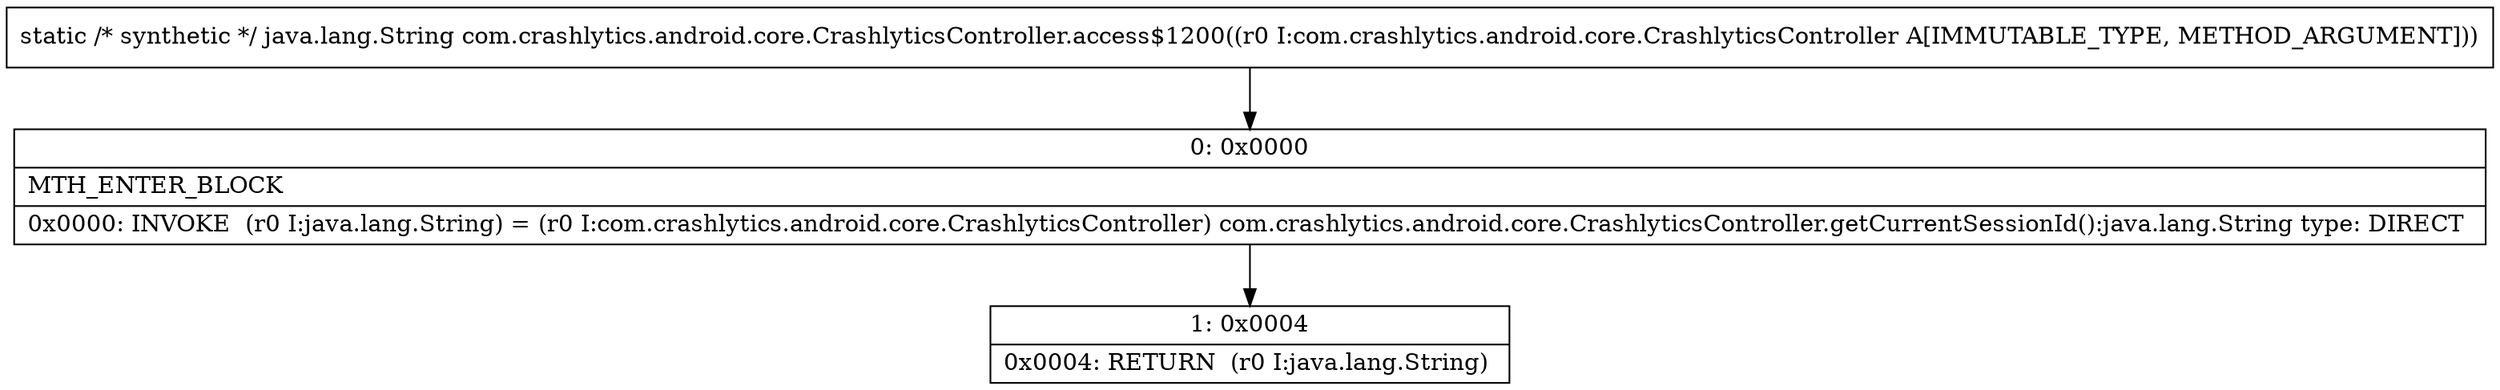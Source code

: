 digraph "CFG forcom.crashlytics.android.core.CrashlyticsController.access$1200(Lcom\/crashlytics\/android\/core\/CrashlyticsController;)Ljava\/lang\/String;" {
Node_0 [shape=record,label="{0\:\ 0x0000|MTH_ENTER_BLOCK\l|0x0000: INVOKE  (r0 I:java.lang.String) = (r0 I:com.crashlytics.android.core.CrashlyticsController) com.crashlytics.android.core.CrashlyticsController.getCurrentSessionId():java.lang.String type: DIRECT \l}"];
Node_1 [shape=record,label="{1\:\ 0x0004|0x0004: RETURN  (r0 I:java.lang.String) \l}"];
MethodNode[shape=record,label="{static \/* synthetic *\/ java.lang.String com.crashlytics.android.core.CrashlyticsController.access$1200((r0 I:com.crashlytics.android.core.CrashlyticsController A[IMMUTABLE_TYPE, METHOD_ARGUMENT])) }"];
MethodNode -> Node_0;
Node_0 -> Node_1;
}

